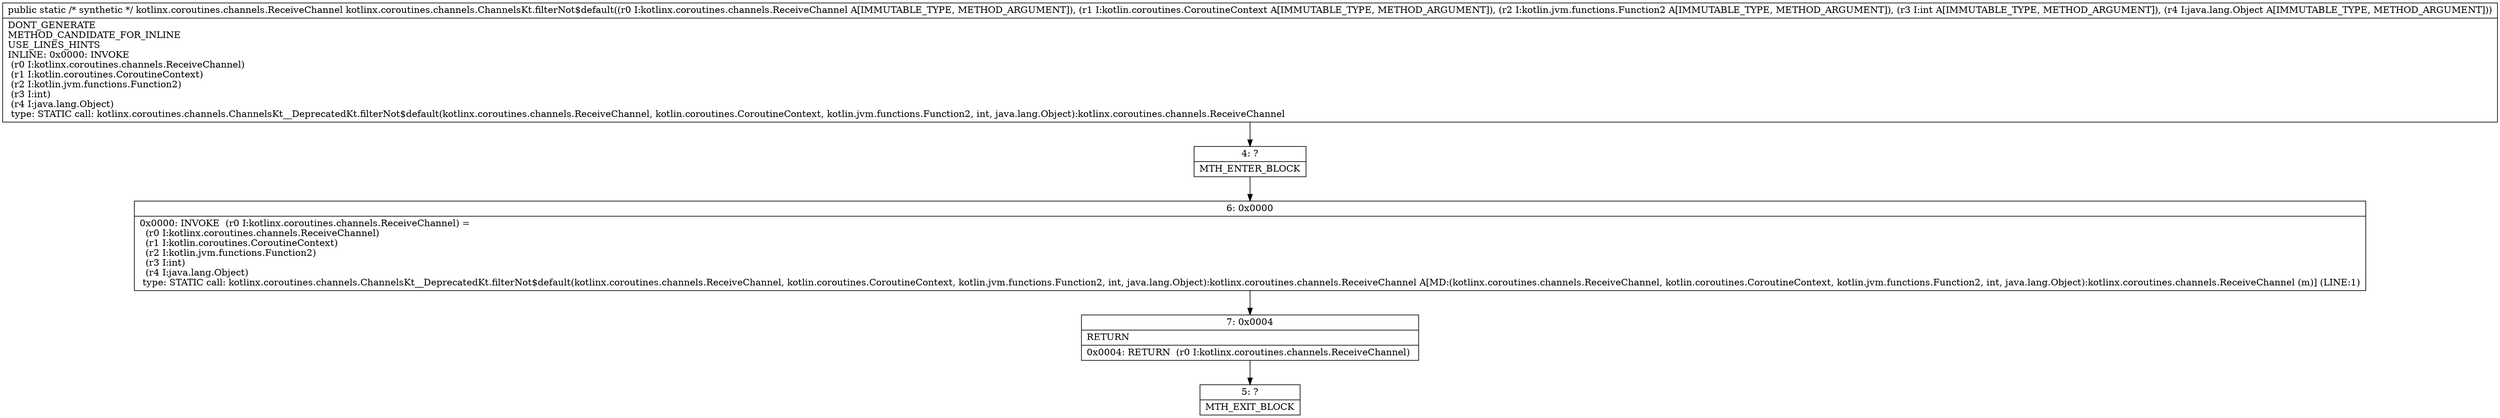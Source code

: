 digraph "CFG forkotlinx.coroutines.channels.ChannelsKt.filterNot$default(Lkotlinx\/coroutines\/channels\/ReceiveChannel;Lkotlin\/coroutines\/CoroutineContext;Lkotlin\/jvm\/functions\/Function2;ILjava\/lang\/Object;)Lkotlinx\/coroutines\/channels\/ReceiveChannel;" {
Node_4 [shape=record,label="{4\:\ ?|MTH_ENTER_BLOCK\l}"];
Node_6 [shape=record,label="{6\:\ 0x0000|0x0000: INVOKE  (r0 I:kotlinx.coroutines.channels.ReceiveChannel) = \l  (r0 I:kotlinx.coroutines.channels.ReceiveChannel)\l  (r1 I:kotlin.coroutines.CoroutineContext)\l  (r2 I:kotlin.jvm.functions.Function2)\l  (r3 I:int)\l  (r4 I:java.lang.Object)\l type: STATIC call: kotlinx.coroutines.channels.ChannelsKt__DeprecatedKt.filterNot$default(kotlinx.coroutines.channels.ReceiveChannel, kotlin.coroutines.CoroutineContext, kotlin.jvm.functions.Function2, int, java.lang.Object):kotlinx.coroutines.channels.ReceiveChannel A[MD:(kotlinx.coroutines.channels.ReceiveChannel, kotlin.coroutines.CoroutineContext, kotlin.jvm.functions.Function2, int, java.lang.Object):kotlinx.coroutines.channels.ReceiveChannel (m)] (LINE:1)\l}"];
Node_7 [shape=record,label="{7\:\ 0x0004|RETURN\l|0x0004: RETURN  (r0 I:kotlinx.coroutines.channels.ReceiveChannel) \l}"];
Node_5 [shape=record,label="{5\:\ ?|MTH_EXIT_BLOCK\l}"];
MethodNode[shape=record,label="{public static \/* synthetic *\/ kotlinx.coroutines.channels.ReceiveChannel kotlinx.coroutines.channels.ChannelsKt.filterNot$default((r0 I:kotlinx.coroutines.channels.ReceiveChannel A[IMMUTABLE_TYPE, METHOD_ARGUMENT]), (r1 I:kotlin.coroutines.CoroutineContext A[IMMUTABLE_TYPE, METHOD_ARGUMENT]), (r2 I:kotlin.jvm.functions.Function2 A[IMMUTABLE_TYPE, METHOD_ARGUMENT]), (r3 I:int A[IMMUTABLE_TYPE, METHOD_ARGUMENT]), (r4 I:java.lang.Object A[IMMUTABLE_TYPE, METHOD_ARGUMENT]))  | DONT_GENERATE\lMETHOD_CANDIDATE_FOR_INLINE\lUSE_LINES_HINTS\lINLINE: 0x0000: INVOKE  \l  (r0 I:kotlinx.coroutines.channels.ReceiveChannel)\l  (r1 I:kotlin.coroutines.CoroutineContext)\l  (r2 I:kotlin.jvm.functions.Function2)\l  (r3 I:int)\l  (r4 I:java.lang.Object)\l type: STATIC call: kotlinx.coroutines.channels.ChannelsKt__DeprecatedKt.filterNot$default(kotlinx.coroutines.channels.ReceiveChannel, kotlin.coroutines.CoroutineContext, kotlin.jvm.functions.Function2, int, java.lang.Object):kotlinx.coroutines.channels.ReceiveChannel\l}"];
MethodNode -> Node_4;Node_4 -> Node_6;
Node_6 -> Node_7;
Node_7 -> Node_5;
}

